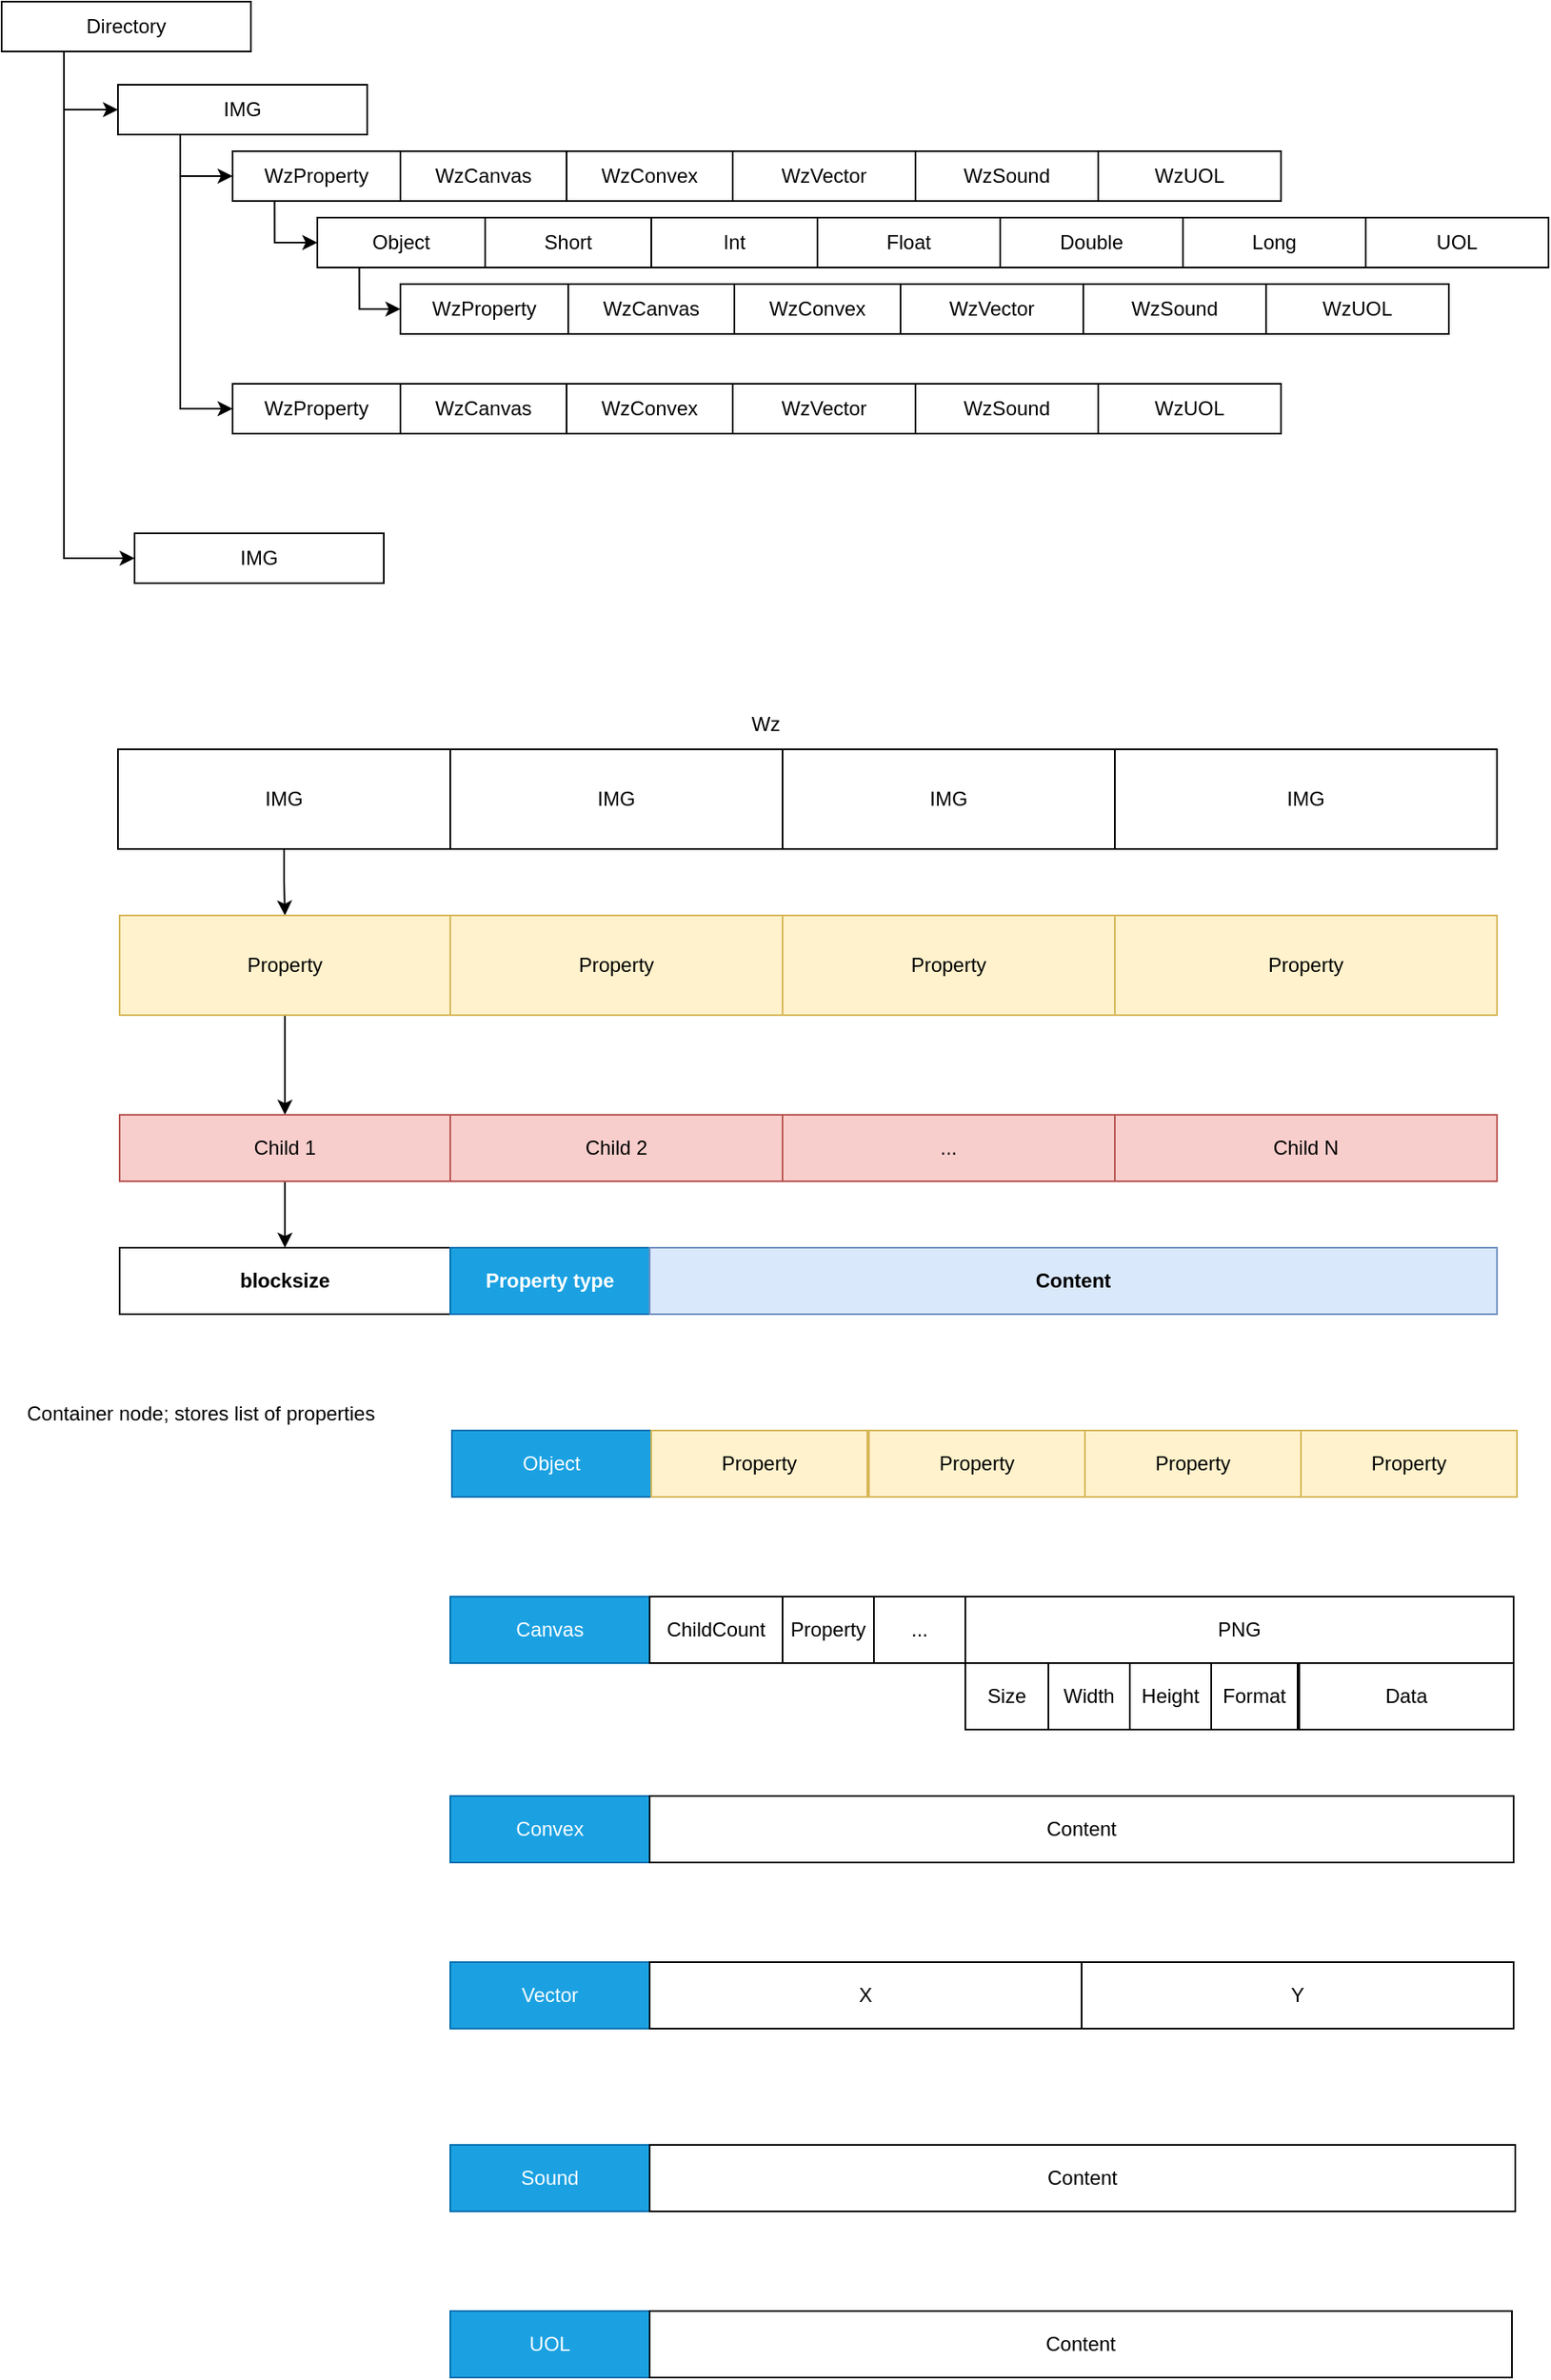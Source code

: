 <mxfile>
    <diagram id="rpx4n0eas5VHXIvFDLwN" name="Page-1">
        <mxGraphModel dx="906" dy="390" grid="1" gridSize="10" guides="1" tooltips="1" connect="1" arrows="1" fold="1" page="1" pageScale="1" pageWidth="827" pageHeight="1169" math="0" shadow="0">
            <root>
                <mxCell id="0"/>
                <mxCell id="1" parent="0"/>
                <mxCell id="13" style="edgeStyle=orthogonalEdgeStyle;html=1;exitX=0.25;exitY=1;exitDx=0;exitDy=0;entryX=0;entryY=0.5;entryDx=0;entryDy=0;rounded=0;" edge="1" parent="1" source="2" target="3">
                    <mxGeometry relative="1" as="geometry"/>
                </mxCell>
                <mxCell id="32" style="edgeStyle=orthogonalEdgeStyle;rounded=0;html=1;exitX=0.25;exitY=1;exitDx=0;exitDy=0;entryX=0;entryY=0.5;entryDx=0;entryDy=0;" edge="1" parent="1" source="2" target="31">
                    <mxGeometry relative="1" as="geometry"/>
                </mxCell>
                <mxCell id="2" value="Directory" style="rounded=0;whiteSpace=wrap;html=1;" parent="1" vertex="1">
                    <mxGeometry x="50" y="60" width="150" height="30" as="geometry"/>
                </mxCell>
                <mxCell id="14" style="edgeStyle=orthogonalEdgeStyle;rounded=0;html=1;exitX=0.25;exitY=1;exitDx=0;exitDy=0;entryX=0;entryY=0.5;entryDx=0;entryDy=0;" edge="1" parent="1" source="3" target="4">
                    <mxGeometry relative="1" as="geometry"/>
                </mxCell>
                <mxCell id="39" style="edgeStyle=orthogonalEdgeStyle;rounded=0;html=1;exitX=0.25;exitY=1;exitDx=0;exitDy=0;entryX=0;entryY=0.5;entryDx=0;entryDy=0;" edge="1" parent="1" source="3" target="33">
                    <mxGeometry relative="1" as="geometry"/>
                </mxCell>
                <mxCell id="3" value="IMG" style="rounded=0;whiteSpace=wrap;html=1;" parent="1" vertex="1">
                    <mxGeometry x="120" y="110" width="150" height="30" as="geometry"/>
                </mxCell>
                <mxCell id="15" style="edgeStyle=orthogonalEdgeStyle;rounded=0;html=1;exitX=0.25;exitY=1;exitDx=0;exitDy=0;entryX=0;entryY=0.5;entryDx=0;entryDy=0;" edge="1" parent="1" source="4" target="12">
                    <mxGeometry relative="1" as="geometry"/>
                </mxCell>
                <mxCell id="4" value="WzProperty" style="rounded=0;whiteSpace=wrap;html=1;" parent="1" vertex="1">
                    <mxGeometry x="189" y="150" width="101" height="30" as="geometry"/>
                </mxCell>
                <mxCell id="6" value="WzCanvas" style="rounded=0;whiteSpace=wrap;html=1;" parent="1" vertex="1">
                    <mxGeometry x="290" y="150" width="100" height="30" as="geometry"/>
                </mxCell>
                <mxCell id="7" value="WzConvex" style="rounded=0;whiteSpace=wrap;html=1;" vertex="1" parent="1">
                    <mxGeometry x="390" y="150" width="100" height="30" as="geometry"/>
                </mxCell>
                <mxCell id="9" value="WzVector" style="rounded=0;whiteSpace=wrap;html=1;" vertex="1" parent="1">
                    <mxGeometry x="490" y="150" width="110" height="30" as="geometry"/>
                </mxCell>
                <mxCell id="10" value="WzSound" style="rounded=0;whiteSpace=wrap;html=1;" vertex="1" parent="1">
                    <mxGeometry x="600" y="150" width="110" height="30" as="geometry"/>
                </mxCell>
                <mxCell id="11" value="WzUOL" style="rounded=0;whiteSpace=wrap;html=1;" vertex="1" parent="1">
                    <mxGeometry x="710" y="150" width="110" height="30" as="geometry"/>
                </mxCell>
                <mxCell id="30" style="edgeStyle=orthogonalEdgeStyle;rounded=0;html=1;exitX=0.25;exitY=1;exitDx=0;exitDy=0;entryX=0;entryY=0.5;entryDx=0;entryDy=0;" edge="1" parent="1" source="12" target="23">
                    <mxGeometry relative="1" as="geometry"/>
                </mxCell>
                <mxCell id="12" value="Object" style="rounded=0;whiteSpace=wrap;html=1;" vertex="1" parent="1">
                    <mxGeometry x="240" y="190" width="101" height="30" as="geometry"/>
                </mxCell>
                <mxCell id="16" value="Short" style="rounded=0;whiteSpace=wrap;html=1;" vertex="1" parent="1">
                    <mxGeometry x="341" y="190" width="100" height="30" as="geometry"/>
                </mxCell>
                <mxCell id="17" value="Int" style="rounded=0;whiteSpace=wrap;html=1;" vertex="1" parent="1">
                    <mxGeometry x="441" y="190" width="100" height="30" as="geometry"/>
                </mxCell>
                <mxCell id="18" value="Float" style="rounded=0;whiteSpace=wrap;html=1;" vertex="1" parent="1">
                    <mxGeometry x="541" y="190" width="110" height="30" as="geometry"/>
                </mxCell>
                <mxCell id="19" value="Double" style="rounded=0;whiteSpace=wrap;html=1;" vertex="1" parent="1">
                    <mxGeometry x="651" y="190" width="110" height="30" as="geometry"/>
                </mxCell>
                <mxCell id="20" value="Long&lt;span style=&quot;color: rgba(0, 0, 0, 0); font-family: monospace; font-size: 0px; text-align: start;&quot;&gt;%3CmxGraphModel%3E%3Croot%3E%3CmxCell%20id%3D%220%22%2F%3E%3CmxCell%20id%3D%221%22%20parent%3D%220%22%2F%3E%3CmxCell%20id%3D%222%22%20value%3D%22WzCanvas%22%20style%3D%22rounded%3D0%3BwhiteSpace%3Dwrap%3Bhtml%3D1%3B%22%20vertex%3D%221%22%20parent%3D%221%22%3E%3CmxGeometry%20x%3D%22290%22%20y%3D%22150%22%20width%3D%22100%22%20height%3D%2230%22%20as%3D%22geometry%22%2F%3E%3C%2FmxCell%3E%3CmxCell%20id%3D%223%22%20value%3D%22WzConvex%22%20style%3D%22rounded%3D0%3BwhiteSpace%3Dwrap%3Bhtml%3D1%3B%22%20vertex%3D%221%22%20parent%3D%221%22%3E%3CmxGeometry%20x%3D%22390%22%20y%3D%22150%22%20width%3D%22100%22%20height%3D%2230%22%20as%3D%22geometry%22%2F%3E%3C%2FmxCell%3E%3CmxCell%20id%3D%224%22%20value%3D%22WzVector%22%20style%3D%22rounded%3D0%3BwhiteSpace%3Dwrap%3Bhtml%3D1%3B%22%20vertex%3D%221%22%20parent%3D%221%22%3E%3CmxGeometry%20x%3D%22490%22%20y%3D%22150%22%20width%3D%22110%22%20height%3D%2230%22%20as%3D%22geometry%22%2F%3E%3C%2FmxCell%3E%3CmxCell%20id%3D%225%22%20value%3D%22WzSound%22%20style%3D%22rounded%3D0%3BwhiteSpace%3Dwrap%3Bhtml%3D1%3B%22%20vertex%3D%221%22%20parent%3D%221%22%3E%3CmxGeometry%20x%3D%22600%22%20y%3D%22150%22%20width%3D%22110%22%20height%3D%2230%22%20as%3D%22geometry%22%2F%3E%3C%2FmxCell%3E%3CmxCell%20id%3D%226%22%20value%3D%22WzUOL%22%20style%3D%22rounded%3D0%3BwhiteSpace%3Dwrap%3Bhtml%3D1%3B%22%20vertex%3D%221%22%20parent%3D%221%22%3E%3CmxGeometry%20x%3D%22710%22%20y%3D%22150%22%20width%3D%22110%22%20height%3D%2230%22%20as%3D%22geometry%22%2F%3E%3C%2FmxCell%3E%3C%2Froot%3E%3C%2FmxGraphModel%3E&lt;/span&gt;&lt;span style=&quot;color: rgba(0, 0, 0, 0); font-family: monospace; font-size: 0px; text-align: start;&quot;&gt;%3CmxGraphModel%3E%3Croot%3E%3CmxCell%20id%3D%220%22%2F%3E%3CmxCell%20id%3D%221%22%20parent%3D%220%22%2F%3E%3CmxCell%20id%3D%222%22%20value%3D%22WzCanvas%22%20style%3D%22rounded%3D0%3BwhiteSpace%3Dwrap%3Bhtml%3D1%3B%22%20vertex%3D%221%22%20parent%3D%221%22%3E%3CmxGeometry%20x%3D%22290%22%20y%3D%22150%22%20width%3D%22100%22%20height%3D%2230%22%20as%3D%22geometry%22%2F%3E%3C%2FmxCell%3E%3CmxCell%20id%3D%223%22%20value%3D%22WzConvex%22%20style%3D%22rounded%3D0%3BwhiteSpace%3Dwrap%3Bhtml%3D1%3B%22%20vertex%3D%221%22%20parent%3D%221%22%3E%3CmxGeometry%20x%3D%22390%22%20y%3D%22150%22%20width%3D%22100%22%20height%3D%2230%22%20as%3D%22geometry%22%2F%3E%3C%2FmxCell%3E%3CmxCell%20id%3D%224%22%20value%3D%22WzVector%22%20style%3D%22rounded%3D0%3BwhiteSpace%3Dwrap%3Bhtml%3D1%3B%22%20vertex%3D%221%22%20parent%3D%221%22%3E%3CmxGeometry%20x%3D%22490%22%20y%3D%22150%22%20width%3D%22110%22%20height%3D%2230%22%20as%3D%22geometry%22%2F%3E%3C%2FmxCell%3E%3CmxCell%20id%3D%225%22%20value%3D%22WzSound%22%20style%3D%22rounded%3D0%3BwhiteSpace%3Dwrap%3Bhtml%3D1%3B%22%20vertex%3D%221%22%20parent%3D%221%22%3E%3CmxGeometry%20x%3D%22600%22%20y%3D%22150%22%20width%3D%22110%22%20height%3D%2230%22%20as%3D%22geometry%22%2F%3E%3C%2FmxCell%3E%3CmxCell%20id%3D%226%22%20value%3D%22WzUOL%22%20style%3D%22rounded%3D0%3BwhiteSpace%3Dwrap%3Bhtml%3D1%3B%22%20vertex%3D%221%22%20parent%3D%221%22%3E%3CmxGeometry%20x%3D%22710%22%20y%3D%22150%22%20width%3D%22110%22%20height%3D%2230%22%20as%3D%22geometry%22%2F%3E%3C%2FmxCell%3E%3C%2Froot%3E%3C%2FmxGraphModel%3E&lt;/span&gt;" style="rounded=0;whiteSpace=wrap;html=1;" vertex="1" parent="1">
                    <mxGeometry x="761" y="190" width="110" height="30" as="geometry"/>
                </mxCell>
                <mxCell id="21" value="UOL" style="rounded=0;whiteSpace=wrap;html=1;" vertex="1" parent="1">
                    <mxGeometry x="871" y="190" width="110" height="30" as="geometry"/>
                </mxCell>
                <mxCell id="23" value="WzProperty" style="rounded=0;whiteSpace=wrap;html=1;" vertex="1" parent="1">
                    <mxGeometry x="290" y="230" width="101" height="30" as="geometry"/>
                </mxCell>
                <mxCell id="24" value="WzCanvas" style="rounded=0;whiteSpace=wrap;html=1;" vertex="1" parent="1">
                    <mxGeometry x="391" y="230" width="100" height="30" as="geometry"/>
                </mxCell>
                <mxCell id="25" value="WzConvex" style="rounded=0;whiteSpace=wrap;html=1;" vertex="1" parent="1">
                    <mxGeometry x="491" y="230" width="100" height="30" as="geometry"/>
                </mxCell>
                <mxCell id="26" value="WzVector" style="rounded=0;whiteSpace=wrap;html=1;" vertex="1" parent="1">
                    <mxGeometry x="591" y="230" width="110" height="30" as="geometry"/>
                </mxCell>
                <mxCell id="27" value="WzSound" style="rounded=0;whiteSpace=wrap;html=1;" vertex="1" parent="1">
                    <mxGeometry x="701" y="230" width="110" height="30" as="geometry"/>
                </mxCell>
                <mxCell id="28" value="WzUOL" style="rounded=0;whiteSpace=wrap;html=1;" vertex="1" parent="1">
                    <mxGeometry x="811" y="230" width="110" height="30" as="geometry"/>
                </mxCell>
                <mxCell id="31" value="IMG" style="rounded=0;whiteSpace=wrap;html=1;" vertex="1" parent="1">
                    <mxGeometry x="130" y="380" width="150" height="30" as="geometry"/>
                </mxCell>
                <mxCell id="33" value="WzProperty" style="rounded=0;whiteSpace=wrap;html=1;" vertex="1" parent="1">
                    <mxGeometry x="189" y="290" width="101" height="30" as="geometry"/>
                </mxCell>
                <mxCell id="34" value="WzCanvas" style="rounded=0;whiteSpace=wrap;html=1;" vertex="1" parent="1">
                    <mxGeometry x="290" y="290" width="100" height="30" as="geometry"/>
                </mxCell>
                <mxCell id="35" value="WzConvex" style="rounded=0;whiteSpace=wrap;html=1;" vertex="1" parent="1">
                    <mxGeometry x="390" y="290" width="100" height="30" as="geometry"/>
                </mxCell>
                <mxCell id="36" value="WzVector" style="rounded=0;whiteSpace=wrap;html=1;" vertex="1" parent="1">
                    <mxGeometry x="490" y="290" width="110" height="30" as="geometry"/>
                </mxCell>
                <mxCell id="37" value="WzSound" style="rounded=0;whiteSpace=wrap;html=1;" vertex="1" parent="1">
                    <mxGeometry x="600" y="290" width="110" height="30" as="geometry"/>
                </mxCell>
                <mxCell id="38" value="WzUOL" style="rounded=0;whiteSpace=wrap;html=1;" vertex="1" parent="1">
                    <mxGeometry x="710" y="290" width="110" height="30" as="geometry"/>
                </mxCell>
                <mxCell id="49" style="edgeStyle=orthogonalEdgeStyle;rounded=0;html=1;exitX=0.5;exitY=1;exitDx=0;exitDy=0;entryX=0.5;entryY=0;entryDx=0;entryDy=0;" edge="1" parent="1" source="40" target="45">
                    <mxGeometry relative="1" as="geometry"/>
                </mxCell>
                <mxCell id="40" value="IMG" style="rounded=0;whiteSpace=wrap;html=1;" vertex="1" parent="1">
                    <mxGeometry x="120" y="510" width="200" height="60" as="geometry"/>
                </mxCell>
                <mxCell id="41" value="IMG" style="rounded=0;whiteSpace=wrap;html=1;" vertex="1" parent="1">
                    <mxGeometry x="320" y="510" width="200" height="60" as="geometry"/>
                </mxCell>
                <mxCell id="42" value="IMG" style="rounded=0;whiteSpace=wrap;html=1;" vertex="1" parent="1">
                    <mxGeometry x="520" y="510" width="200" height="60" as="geometry"/>
                </mxCell>
                <mxCell id="43" value="IMG" style="rounded=0;whiteSpace=wrap;html=1;" vertex="1" parent="1">
                    <mxGeometry x="720" y="510" width="230" height="60" as="geometry"/>
                </mxCell>
                <mxCell id="44" value="Wz" style="text;html=1;strokeColor=none;fillColor=none;align=center;verticalAlign=middle;whiteSpace=wrap;rounded=0;" vertex="1" parent="1">
                    <mxGeometry x="480" y="480" width="60" height="30" as="geometry"/>
                </mxCell>
                <mxCell id="55" style="edgeStyle=orthogonalEdgeStyle;rounded=0;html=1;exitX=0.5;exitY=1;exitDx=0;exitDy=0;entryX=0.5;entryY=0;entryDx=0;entryDy=0;" edge="1" parent="1" source="45" target="50">
                    <mxGeometry relative="1" as="geometry"/>
                </mxCell>
                <mxCell id="45" value="Property" style="rounded=0;whiteSpace=wrap;html=1;fillColor=#fff2cc;strokeColor=#d6b656;fontColor=#000000;" vertex="1" parent="1">
                    <mxGeometry x="121" y="610" width="199" height="60" as="geometry"/>
                </mxCell>
                <mxCell id="46" value="Property" style="rounded=0;whiteSpace=wrap;html=1;fillColor=#fff2cc;strokeColor=#d6b656;fontColor=#000000;" vertex="1" parent="1">
                    <mxGeometry x="320" y="610" width="200" height="60" as="geometry"/>
                </mxCell>
                <mxCell id="47" value="Property" style="rounded=0;whiteSpace=wrap;html=1;fillColor=#fff2cc;strokeColor=#d6b656;fontColor=#000000;" vertex="1" parent="1">
                    <mxGeometry x="520" y="610" width="200" height="60" as="geometry"/>
                </mxCell>
                <mxCell id="48" value="Property" style="rounded=0;whiteSpace=wrap;html=1;fillColor=#fff2cc;strokeColor=#d6b656;fontColor=#000000;" vertex="1" parent="1">
                    <mxGeometry x="720" y="610" width="230" height="60" as="geometry"/>
                </mxCell>
                <mxCell id="61" style="edgeStyle=orthogonalEdgeStyle;rounded=0;html=1;exitX=0.5;exitY=1;exitDx=0;exitDy=0;entryX=0.5;entryY=0;entryDx=0;entryDy=0;" edge="1" parent="1" source="50" target="56">
                    <mxGeometry relative="1" as="geometry"/>
                </mxCell>
                <mxCell id="50" value="Child 1" style="rounded=0;whiteSpace=wrap;html=1;fillColor=#f8cecc;strokeColor=#b85450;fontColor=#000000;" vertex="1" parent="1">
                    <mxGeometry x="121" y="730" width="199" height="40" as="geometry"/>
                </mxCell>
                <mxCell id="52" value="Child 2" style="rounded=0;whiteSpace=wrap;html=1;fillColor=#f8cecc;strokeColor=#b85450;fontColor=#000000;" vertex="1" parent="1">
                    <mxGeometry x="320" y="730" width="200" height="40" as="geometry"/>
                </mxCell>
                <mxCell id="53" value="..." style="rounded=0;whiteSpace=wrap;html=1;fillColor=#f8cecc;strokeColor=#b85450;fontColor=#000000;" vertex="1" parent="1">
                    <mxGeometry x="520" y="730" width="200" height="40" as="geometry"/>
                </mxCell>
                <mxCell id="54" value="Child N" style="rounded=0;whiteSpace=wrap;html=1;fillColor=#f8cecc;strokeColor=#b85450;fontColor=#000000;" vertex="1" parent="1">
                    <mxGeometry x="720" y="730" width="230" height="40" as="geometry"/>
                </mxCell>
                <mxCell id="56" value="blocksize" style="rounded=0;whiteSpace=wrap;html=1;fontStyle=1" vertex="1" parent="1">
                    <mxGeometry x="121" y="810" width="199" height="40" as="geometry"/>
                </mxCell>
                <mxCell id="57" value="Property type" style="rounded=0;whiteSpace=wrap;html=1;fillColor=#1ba1e2;fontColor=#ffffff;strokeColor=#006EAF;fontStyle=1" vertex="1" parent="1">
                    <mxGeometry x="320" y="810" width="120" height="40" as="geometry"/>
                </mxCell>
                <mxCell id="59" value="Content" style="rounded=0;whiteSpace=wrap;html=1;fillColor=#dae8fc;strokeColor=#6c8ebf;fontColor=#000000;fontStyle=1" vertex="1" parent="1">
                    <mxGeometry x="440" y="810" width="510" height="40" as="geometry"/>
                </mxCell>
                <mxCell id="63" value="Object" style="rounded=0;whiteSpace=wrap;html=1;fillColor=#1ba1e2;fontColor=#ffffff;strokeColor=#006EAF;" vertex="1" parent="1">
                    <mxGeometry x="321" y="920" width="120" height="40" as="geometry"/>
                </mxCell>
                <mxCell id="65" value="Canvas" style="rounded=0;whiteSpace=wrap;html=1;fillColor=#1ba1e2;fontColor=#ffffff;strokeColor=#006EAF;" vertex="1" parent="1">
                    <mxGeometry x="320" y="1020" width="120" height="40" as="geometry"/>
                </mxCell>
                <mxCell id="66" value="ChildCount" style="rounded=0;whiteSpace=wrap;html=1;" vertex="1" parent="1">
                    <mxGeometry x="440" y="1020" width="80" height="40" as="geometry"/>
                </mxCell>
                <mxCell id="67" value="Convex" style="rounded=0;whiteSpace=wrap;html=1;fillColor=#1ba1e2;fontColor=#ffffff;strokeColor=#006EAF;" vertex="1" parent="1">
                    <mxGeometry x="320" y="1140" width="120" height="40" as="geometry"/>
                </mxCell>
                <mxCell id="68" value="Content" style="rounded=0;whiteSpace=wrap;html=1;" vertex="1" parent="1">
                    <mxGeometry x="440" y="1140" width="520" height="40" as="geometry"/>
                </mxCell>
                <mxCell id="69" value="Vector" style="rounded=0;whiteSpace=wrap;html=1;fillColor=#1ba1e2;fontColor=#ffffff;strokeColor=#006EAF;" vertex="1" parent="1">
                    <mxGeometry x="320" y="1240" width="120" height="40" as="geometry"/>
                </mxCell>
                <mxCell id="71" value="Sound" style="rounded=0;whiteSpace=wrap;html=1;fillColor=#1ba1e2;fontColor=#ffffff;strokeColor=#006EAF;" vertex="1" parent="1">
                    <mxGeometry x="320" y="1350" width="120" height="40" as="geometry"/>
                </mxCell>
                <mxCell id="72" value="Content" style="rounded=0;whiteSpace=wrap;html=1;" vertex="1" parent="1">
                    <mxGeometry x="440" y="1350" width="521" height="40" as="geometry"/>
                </mxCell>
                <mxCell id="73" value="UOL" style="rounded=0;whiteSpace=wrap;html=1;fillColor=#1ba1e2;fontColor=#ffffff;strokeColor=#006EAF;" vertex="1" parent="1">
                    <mxGeometry x="320" y="1450" width="120" height="40" as="geometry"/>
                </mxCell>
                <mxCell id="74" value="Content" style="rounded=0;whiteSpace=wrap;html=1;" vertex="1" parent="1">
                    <mxGeometry x="440" y="1450" width="519" height="40" as="geometry"/>
                </mxCell>
                <mxCell id="75" value="Container node; stores list of properties" style="text;html=1;strokeColor=none;fillColor=none;align=center;verticalAlign=middle;whiteSpace=wrap;rounded=0;" vertex="1" parent="1">
                    <mxGeometry x="50" y="895" width="240" height="30" as="geometry"/>
                </mxCell>
                <mxCell id="78" value="PNG" style="rounded=0;whiteSpace=wrap;html=1;" vertex="1" parent="1">
                    <mxGeometry x="630" y="1020" width="330" height="40" as="geometry"/>
                </mxCell>
                <mxCell id="90" value="Property" style="rounded=0;whiteSpace=wrap;html=1;fillColor=#fff2cc;strokeColor=#d6b656;fontColor=#000000;" vertex="1" parent="1">
                    <mxGeometry x="441" y="920" width="130" height="40" as="geometry"/>
                </mxCell>
                <mxCell id="91" value="Property" style="rounded=0;whiteSpace=wrap;html=1;fillColor=#fff2cc;strokeColor=#d6b656;fontColor=#000000;" vertex="1" parent="1">
                    <mxGeometry x="572" y="920" width="130" height="40" as="geometry"/>
                </mxCell>
                <mxCell id="92" value="Property" style="rounded=0;whiteSpace=wrap;html=1;fillColor=#fff2cc;strokeColor=#d6b656;fontColor=#000000;" vertex="1" parent="1">
                    <mxGeometry x="702" y="920" width="130" height="40" as="geometry"/>
                </mxCell>
                <mxCell id="93" value="Property" style="rounded=0;whiteSpace=wrap;html=1;fillColor=#fff2cc;strokeColor=#d6b656;fontColor=#000000;" vertex="1" parent="1">
                    <mxGeometry x="832" y="920" width="130" height="40" as="geometry"/>
                </mxCell>
                <mxCell id="96" value="Size" style="rounded=0;whiteSpace=wrap;html=1;" vertex="1" parent="1">
                    <mxGeometry x="630" y="1060" width="50" height="40" as="geometry"/>
                </mxCell>
                <mxCell id="97" value="Width" style="rounded=0;whiteSpace=wrap;html=1;" vertex="1" parent="1">
                    <mxGeometry x="680" y="1060" width="49" height="40" as="geometry"/>
                </mxCell>
                <mxCell id="98" value="Height" style="rounded=0;whiteSpace=wrap;html=1;" vertex="1" parent="1">
                    <mxGeometry x="729" y="1060" width="49" height="40" as="geometry"/>
                </mxCell>
                <mxCell id="99" value="Format" style="rounded=0;whiteSpace=wrap;html=1;" vertex="1" parent="1">
                    <mxGeometry x="778" y="1060" width="52" height="40" as="geometry"/>
                </mxCell>
                <mxCell id="100" value="Data" style="rounded=0;whiteSpace=wrap;html=1;" vertex="1" parent="1">
                    <mxGeometry x="831" y="1060" width="129" height="40" as="geometry"/>
                </mxCell>
                <mxCell id="101" value="X" style="rounded=0;whiteSpace=wrap;html=1;" vertex="1" parent="1">
                    <mxGeometry x="440" y="1240" width="260" height="40" as="geometry"/>
                </mxCell>
                <mxCell id="102" value="Y" style="rounded=0;whiteSpace=wrap;html=1;" vertex="1" parent="1">
                    <mxGeometry x="700" y="1240" width="260" height="40" as="geometry"/>
                </mxCell>
                <mxCell id="103" value="Property" style="rounded=0;whiteSpace=wrap;html=1;" vertex="1" parent="1">
                    <mxGeometry x="520" y="1020" width="55" height="40" as="geometry"/>
                </mxCell>
                <mxCell id="104" value="..." style="rounded=0;whiteSpace=wrap;html=1;" vertex="1" parent="1">
                    <mxGeometry x="575" y="1020" width="55" height="40" as="geometry"/>
                </mxCell>
            </root>
        </mxGraphModel>
    </diagram>
</mxfile>
